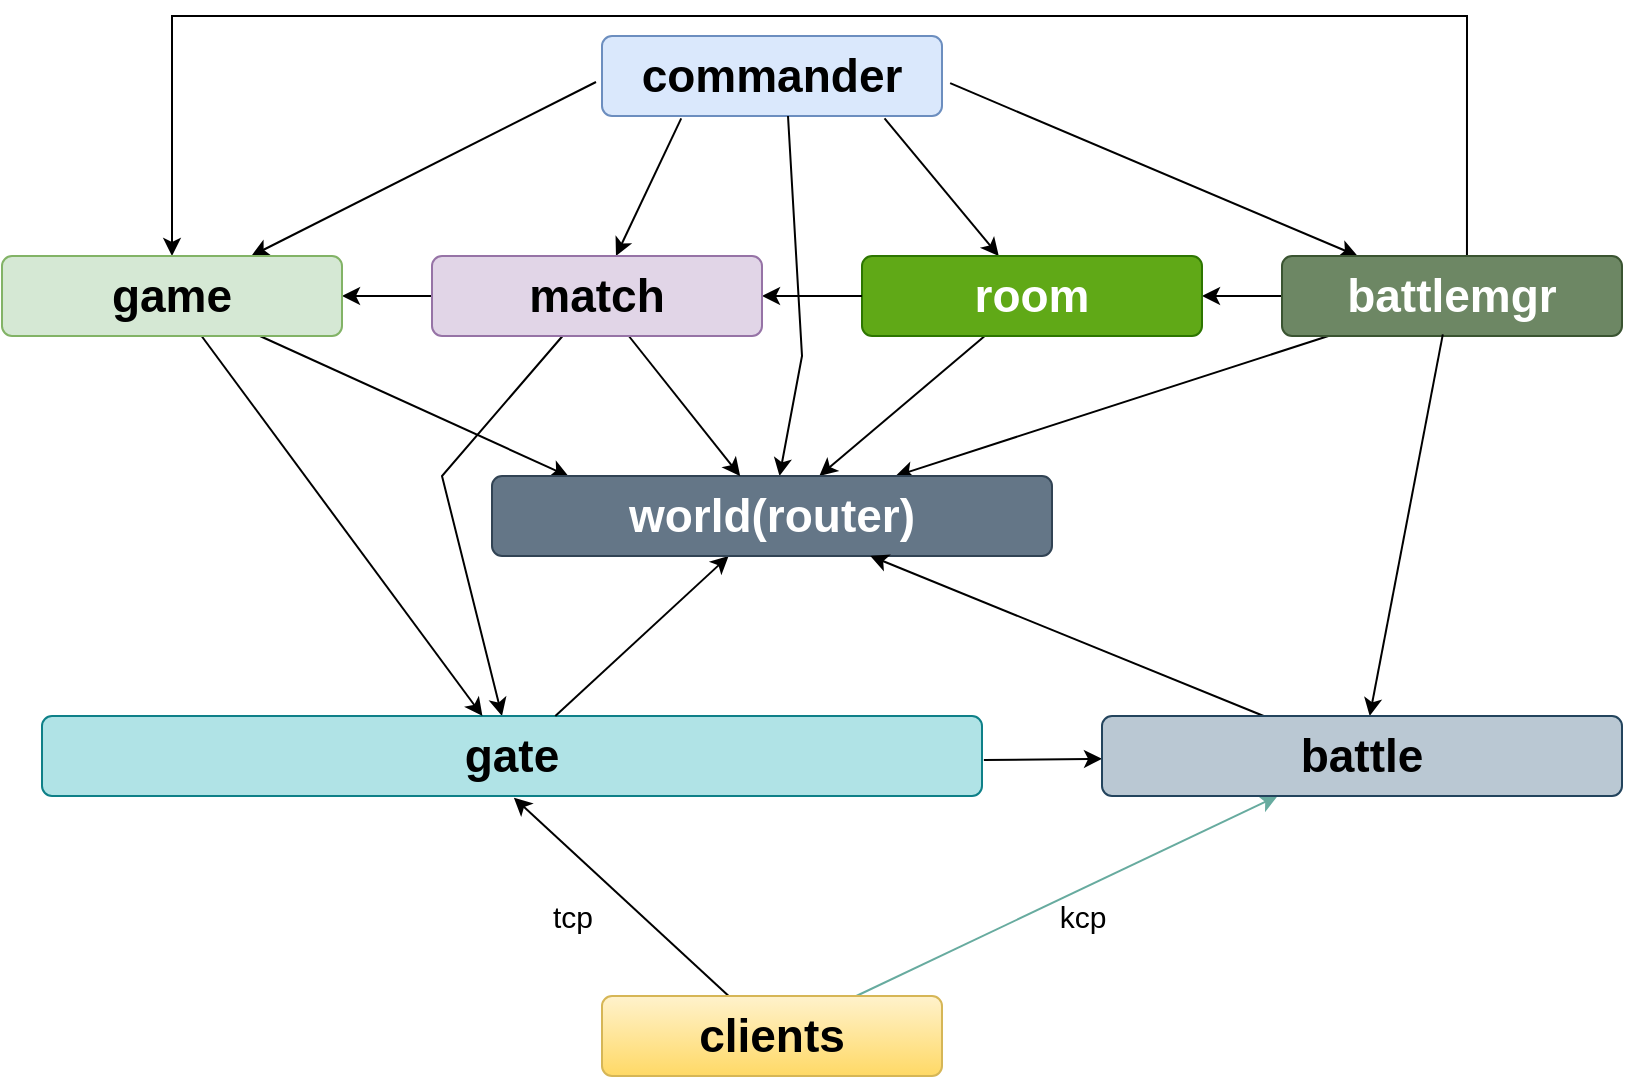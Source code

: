 <mxfile version="14.6.10" type="github">
  <diagram id="R2lEEEUBdFMjLlhIrx00" name="Page-1">
    <mxGraphModel dx="1038" dy="583" grid="1" gridSize="10" guides="1" tooltips="1" connect="1" arrows="1" fold="1" page="1" pageScale="1" pageWidth="850" pageHeight="1100" math="0" shadow="0" extFonts="Permanent Marker^https://fonts.googleapis.com/css?family=Permanent+Marker">
      <root>
        <mxCell id="0" />
        <mxCell id="1" parent="0" />
        <mxCell id="JLXV0XZNVWzaatGmjZRa-2" value="&lt;span style=&quot;font-size: 23px&quot;&gt;commander&lt;/span&gt;" style="html=1;shadow=0;dashed=0;shape=mxgraph.bootstrap.rrect;rSize=5;strokeWidth=1;whiteSpace=wrap;align=center;verticalAlign=middle;spacingLeft=0;fontStyle=1;fontSize=14;spacing=5;fillColor=#dae8fc;strokeColor=#6c8ebf;" parent="1" vertex="1">
          <mxGeometry x="340" y="200" width="170" height="40" as="geometry" />
        </mxCell>
        <mxCell id="-CWAdAWY8tNQ3LEmiGtp-6" style="edgeStyle=none;rounded=0;orthogonalLoop=1;jettySize=auto;html=1;startArrow=classic;startFill=1;endArrow=none;endFill=0;" edge="1" parent="1" source="JLXV0XZNVWzaatGmjZRa-3" target="JLXV0XZNVWzaatGmjZRa-10">
          <mxGeometry relative="1" as="geometry">
            <Array as="points">
              <mxPoint x="260" y="420" />
            </Array>
          </mxGeometry>
        </mxCell>
        <mxCell id="JLXV0XZNVWzaatGmjZRa-3" value="&lt;span style=&quot;font-size: 23px&quot;&gt;gate&lt;/span&gt;" style="html=1;shadow=0;dashed=0;shape=mxgraph.bootstrap.rrect;rSize=5;strokeWidth=1;whiteSpace=wrap;align=center;verticalAlign=middle;spacingLeft=0;fontStyle=1;fontSize=14;spacing=5;fillColor=#b0e3e6;strokeColor=#0e8088;" parent="1" vertex="1">
          <mxGeometry x="60" y="540" width="470" height="40" as="geometry" />
        </mxCell>
        <mxCell id="JLXV0XZNVWzaatGmjZRa-17" style="edgeStyle=none;rounded=0;orthogonalLoop=1;jettySize=auto;html=1;" parent="1" source="JLXV0XZNVWzaatGmjZRa-4" target="JLXV0XZNVWzaatGmjZRa-7" edge="1">
          <mxGeometry relative="1" as="geometry" />
        </mxCell>
        <mxCell id="-CWAdAWY8tNQ3LEmiGtp-3" style="edgeStyle=none;rounded=0;orthogonalLoop=1;jettySize=auto;html=1;entryX=0.831;entryY=1.03;entryDx=0;entryDy=0;entryPerimeter=0;startArrow=classic;startFill=1;endArrow=none;endFill=0;" edge="1" parent="1" source="JLXV0XZNVWzaatGmjZRa-4" target="JLXV0XZNVWzaatGmjZRa-2">
          <mxGeometry relative="1" as="geometry" />
        </mxCell>
        <mxCell id="-CWAdAWY8tNQ3LEmiGtp-12" style="edgeStyle=none;rounded=0;orthogonalLoop=1;jettySize=auto;html=1;startArrow=classic;startFill=1;endArrow=none;endFill=0;" edge="1" parent="1" source="JLXV0XZNVWzaatGmjZRa-4" target="JLXV0XZNVWzaatGmjZRa-6">
          <mxGeometry relative="1" as="geometry" />
        </mxCell>
        <mxCell id="JLXV0XZNVWzaatGmjZRa-4" value="&lt;span style=&quot;font-size: 23px&quot;&gt;room&lt;/span&gt;" style="html=1;shadow=0;dashed=0;shape=mxgraph.bootstrap.rrect;rSize=5;strokeWidth=1;whiteSpace=wrap;align=center;verticalAlign=middle;spacingLeft=0;fontStyle=1;fontSize=14;spacing=5;fillColor=#60a917;strokeColor=#2D7600;fontColor=#ffffff;" parent="1" vertex="1">
          <mxGeometry x="470" y="310" width="170" height="40" as="geometry" />
        </mxCell>
        <mxCell id="JLXV0XZNVWzaatGmjZRa-15" style="edgeStyle=none;rounded=0;orthogonalLoop=1;jettySize=auto;html=1;entryX=0.137;entryY=0.005;entryDx=0;entryDy=0;entryPerimeter=0;" parent="1" source="JLXV0XZNVWzaatGmjZRa-5" target="JLXV0XZNVWzaatGmjZRa-7" edge="1">
          <mxGeometry relative="1" as="geometry" />
        </mxCell>
        <mxCell id="JLXV0XZNVWzaatGmjZRa-76" style="edgeStyle=none;rounded=0;orthogonalLoop=1;jettySize=auto;html=1;startArrow=none;startFill=0;endArrow=classic;endFill=1;strokeColor=#000000;strokeWidth=1;" parent="1" source="JLXV0XZNVWzaatGmjZRa-5" target="JLXV0XZNVWzaatGmjZRa-3" edge="1">
          <mxGeometry relative="1" as="geometry" />
        </mxCell>
        <mxCell id="-CWAdAWY8tNQ3LEmiGtp-1" style="rounded=0;orthogonalLoop=1;jettySize=auto;html=1;startArrow=classic;startFill=1;endArrow=none;endFill=0;" edge="1" parent="1" source="JLXV0XZNVWzaatGmjZRa-5">
          <mxGeometry relative="1" as="geometry">
            <mxPoint x="337" y="223" as="targetPoint" />
          </mxGeometry>
        </mxCell>
        <mxCell id="-CWAdAWY8tNQ3LEmiGtp-11" style="edgeStyle=none;rounded=0;orthogonalLoop=1;jettySize=auto;html=1;startArrow=classic;startFill=1;endArrow=none;endFill=0;" edge="1" parent="1" source="JLXV0XZNVWzaatGmjZRa-5" target="JLXV0XZNVWzaatGmjZRa-10">
          <mxGeometry relative="1" as="geometry" />
        </mxCell>
        <mxCell id="-CWAdAWY8tNQ3LEmiGtp-13" style="edgeStyle=orthogonalEdgeStyle;rounded=0;orthogonalLoop=1;jettySize=auto;html=1;startArrow=classic;startFill=1;endArrow=none;endFill=0;entryX=0.544;entryY=0;entryDx=0;entryDy=0;entryPerimeter=0;" edge="1" parent="1" source="JLXV0XZNVWzaatGmjZRa-5" target="JLXV0XZNVWzaatGmjZRa-6">
          <mxGeometry relative="1" as="geometry">
            <mxPoint x="125" y="250" as="targetPoint" />
            <Array as="points">
              <mxPoint x="125" y="190" />
              <mxPoint x="773" y="190" />
            </Array>
          </mxGeometry>
        </mxCell>
        <mxCell id="JLXV0XZNVWzaatGmjZRa-5" value="&lt;span style=&quot;font-size: 23px&quot;&gt;game&lt;/span&gt;" style="html=1;shadow=0;dashed=0;shape=mxgraph.bootstrap.rrect;rSize=5;strokeWidth=1;whiteSpace=wrap;align=center;verticalAlign=middle;spacingLeft=0;fontStyle=1;fontSize=14;spacing=5;fillColor=#d5e8d4;strokeColor=#82b366;" parent="1" vertex="1">
          <mxGeometry x="40" y="310" width="170" height="40" as="geometry" />
        </mxCell>
        <mxCell id="JLXV0XZNVWzaatGmjZRa-18" style="edgeStyle=none;rounded=0;orthogonalLoop=1;jettySize=auto;html=1;" parent="1" source="JLXV0XZNVWzaatGmjZRa-6" target="JLXV0XZNVWzaatGmjZRa-7" edge="1">
          <mxGeometry relative="1" as="geometry" />
        </mxCell>
        <mxCell id="-CWAdAWY8tNQ3LEmiGtp-4" style="edgeStyle=none;rounded=0;orthogonalLoop=1;jettySize=auto;html=1;entryX=1.024;entryY=0.59;entryDx=0;entryDy=0;entryPerimeter=0;startArrow=classic;startFill=1;endArrow=none;endFill=0;" edge="1" parent="1" source="JLXV0XZNVWzaatGmjZRa-6" target="JLXV0XZNVWzaatGmjZRa-2">
          <mxGeometry relative="1" as="geometry" />
        </mxCell>
        <mxCell id="JLXV0XZNVWzaatGmjZRa-6" value="&lt;span style=&quot;font-size: 23px&quot;&gt;battlemgr&lt;/span&gt;" style="html=1;shadow=0;dashed=0;shape=mxgraph.bootstrap.rrect;rSize=5;strokeWidth=1;whiteSpace=wrap;align=center;verticalAlign=middle;spacingLeft=0;fontStyle=1;fontSize=14;spacing=5;fillColor=#6d8764;strokeColor=#3A5431;fontColor=#ffffff;" parent="1" vertex="1">
          <mxGeometry x="680" y="310" width="170" height="40" as="geometry" />
        </mxCell>
        <mxCell id="JLXV0XZNVWzaatGmjZRa-77" style="edgeStyle=none;rounded=0;orthogonalLoop=1;jettySize=auto;html=1;startArrow=classic;startFill=1;endArrow=none;endFill=0;strokeColor=#000000;strokeWidth=1;" parent="1" source="JLXV0XZNVWzaatGmjZRa-7" target="JLXV0XZNVWzaatGmjZRa-3" edge="1">
          <mxGeometry relative="1" as="geometry" />
        </mxCell>
        <mxCell id="JLXV0XZNVWzaatGmjZRa-80" style="edgeStyle=none;rounded=0;orthogonalLoop=1;jettySize=auto;html=1;startArrow=classic;startFill=1;endArrow=none;endFill=0;strokeColor=#000000;strokeWidth=1;" parent="1" source="JLXV0XZNVWzaatGmjZRa-7" edge="1">
          <mxGeometry relative="1" as="geometry">
            <mxPoint x="433" y="240" as="targetPoint" />
            <Array as="points">
              <mxPoint x="440" y="360" />
            </Array>
          </mxGeometry>
        </mxCell>
        <mxCell id="JLXV0XZNVWzaatGmjZRa-7" value="&lt;span style=&quot;font-size: 23px&quot;&gt;world(router)&lt;/span&gt;" style="html=1;shadow=0;dashed=0;shape=mxgraph.bootstrap.rrect;rSize=5;strokeWidth=1;whiteSpace=wrap;align=center;verticalAlign=middle;spacingLeft=0;fontStyle=1;fontSize=14;spacing=5;fillColor=#647687;strokeColor=#314354;fontColor=#ffffff;" parent="1" vertex="1">
          <mxGeometry x="285" y="420" width="280" height="40" as="geometry" />
        </mxCell>
        <mxCell id="JLXV0XZNVWzaatGmjZRa-11" style="edgeStyle=none;orthogonalLoop=1;jettySize=auto;html=1;entryX=0.502;entryY=1.021;entryDx=0;entryDy=0;entryPerimeter=0;rounded=0;" parent="1" source="JLXV0XZNVWzaatGmjZRa-8" target="JLXV0XZNVWzaatGmjZRa-3" edge="1">
          <mxGeometry relative="1" as="geometry" />
        </mxCell>
        <mxCell id="JLXV0XZNVWzaatGmjZRa-12" style="edgeStyle=none;rounded=0;orthogonalLoop=1;jettySize=auto;html=1;strokeColor=#67AB9F;" parent="1" source="JLXV0XZNVWzaatGmjZRa-8" target="JLXV0XZNVWzaatGmjZRa-9" edge="1">
          <mxGeometry relative="1" as="geometry" />
        </mxCell>
        <mxCell id="JLXV0XZNVWzaatGmjZRa-8" value="&lt;span style=&quot;font-size: 23px&quot;&gt;clients&lt;/span&gt;" style="html=1;shadow=0;dashed=0;shape=mxgraph.bootstrap.rrect;rSize=5;strokeWidth=1;whiteSpace=wrap;align=center;verticalAlign=middle;spacingLeft=0;fontStyle=1;fontSize=14;spacing=5;fillColor=#fff2cc;strokeColor=#d6b656;gradientColor=#ffd966;" parent="1" vertex="1">
          <mxGeometry x="340" y="680" width="170" height="40" as="geometry" />
        </mxCell>
        <mxCell id="JLXV0XZNVWzaatGmjZRa-14" style="edgeStyle=none;rounded=0;orthogonalLoop=1;jettySize=auto;html=1;" parent="1" source="JLXV0XZNVWzaatGmjZRa-9" target="JLXV0XZNVWzaatGmjZRa-7" edge="1">
          <mxGeometry relative="1" as="geometry" />
        </mxCell>
        <mxCell id="-CWAdAWY8tNQ3LEmiGtp-5" style="edgeStyle=none;rounded=0;orthogonalLoop=1;jettySize=auto;html=1;entryX=1.002;entryY=0.55;entryDx=0;entryDy=0;entryPerimeter=0;startArrow=classic;startFill=1;endArrow=none;endFill=0;" edge="1" parent="1" source="JLXV0XZNVWzaatGmjZRa-9" target="JLXV0XZNVWzaatGmjZRa-3">
          <mxGeometry relative="1" as="geometry" />
        </mxCell>
        <mxCell id="-CWAdAWY8tNQ3LEmiGtp-9" style="edgeStyle=none;rounded=0;orthogonalLoop=1;jettySize=auto;html=1;entryX=0.473;entryY=0.98;entryDx=0;entryDy=0;entryPerimeter=0;startArrow=classic;startFill=1;endArrow=none;endFill=0;" edge="1" parent="1" source="JLXV0XZNVWzaatGmjZRa-9" target="JLXV0XZNVWzaatGmjZRa-6">
          <mxGeometry relative="1" as="geometry" />
        </mxCell>
        <mxCell id="JLXV0XZNVWzaatGmjZRa-9" value="&lt;span style=&quot;font-size: 23px&quot;&gt;battle&lt;/span&gt;" style="html=1;shadow=0;dashed=0;shape=mxgraph.bootstrap.rrect;rSize=5;strokeWidth=1;whiteSpace=wrap;align=center;verticalAlign=middle;spacingLeft=0;fontStyle=1;fontSize=14;spacing=5;fillColor=#bac8d3;strokeColor=#23445d;" parent="1" vertex="1">
          <mxGeometry x="590" y="540" width="260" height="40" as="geometry" />
        </mxCell>
        <mxCell id="JLXV0XZNVWzaatGmjZRa-16" style="edgeStyle=none;rounded=0;orthogonalLoop=1;jettySize=auto;html=1;" parent="1" source="JLXV0XZNVWzaatGmjZRa-10" target="JLXV0XZNVWzaatGmjZRa-7" edge="1">
          <mxGeometry relative="1" as="geometry" />
        </mxCell>
        <mxCell id="-CWAdAWY8tNQ3LEmiGtp-2" style="edgeStyle=none;rounded=0;orthogonalLoop=1;jettySize=auto;html=1;entryX=0.233;entryY=1.03;entryDx=0;entryDy=0;entryPerimeter=0;startArrow=classic;startFill=1;endArrow=none;endFill=0;" edge="1" parent="1" source="JLXV0XZNVWzaatGmjZRa-10" target="JLXV0XZNVWzaatGmjZRa-2">
          <mxGeometry relative="1" as="geometry" />
        </mxCell>
        <mxCell id="-CWAdAWY8tNQ3LEmiGtp-10" style="edgeStyle=none;rounded=0;orthogonalLoop=1;jettySize=auto;html=1;startArrow=classic;startFill=1;endArrow=none;endFill=0;" edge="1" parent="1" source="JLXV0XZNVWzaatGmjZRa-10" target="JLXV0XZNVWzaatGmjZRa-4">
          <mxGeometry relative="1" as="geometry" />
        </mxCell>
        <mxCell id="JLXV0XZNVWzaatGmjZRa-10" value="&lt;span style=&quot;font-size: 23px&quot;&gt;match&lt;/span&gt;" style="html=1;shadow=0;dashed=0;shape=mxgraph.bootstrap.rrect;rSize=5;strokeWidth=1;whiteSpace=wrap;align=center;verticalAlign=middle;spacingLeft=0;fontStyle=1;fontSize=14;spacing=5;fillColor=#e1d5e7;strokeColor=#9673a6;" parent="1" vertex="1">
          <mxGeometry x="255" y="310" width="165" height="40" as="geometry" />
        </mxCell>
        <mxCell id="JLXV0XZNVWzaatGmjZRa-29" value="&lt;font style=&quot;font-size: 15px&quot;&gt;kcp&lt;/font&gt;" style="text;html=1;resizable=0;autosize=1;align=center;verticalAlign=middle;points=[];fillColor=none;strokeColor=none;rounded=0;" parent="1" vertex="1">
          <mxGeometry x="560" y="630" width="40" height="20" as="geometry" />
        </mxCell>
        <mxCell id="JLXV0XZNVWzaatGmjZRa-30" value="&lt;font style=&quot;font-size: 15px&quot;&gt;tcp&lt;/font&gt;" style="text;html=1;resizable=0;autosize=1;align=center;verticalAlign=middle;points=[];fillColor=none;strokeColor=none;rounded=0;" parent="1" vertex="1">
          <mxGeometry x="305" y="630" width="40" height="20" as="geometry" />
        </mxCell>
      </root>
    </mxGraphModel>
  </diagram>
</mxfile>

